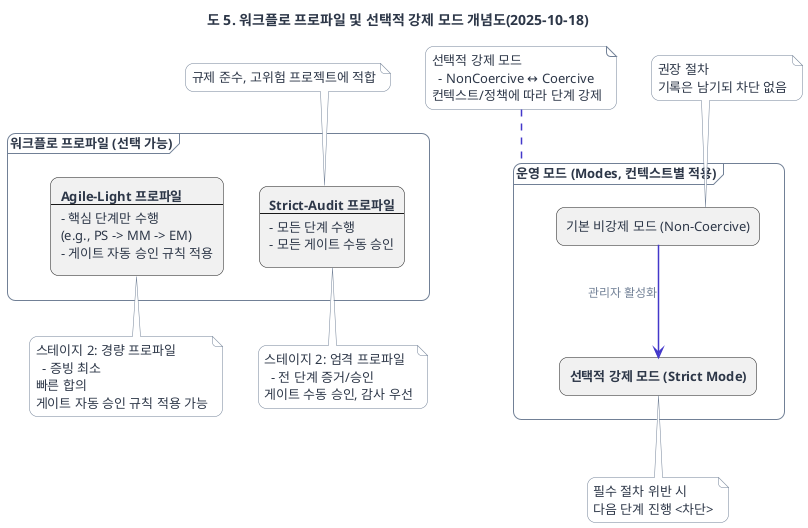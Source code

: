 @startuml

title 도 5. 워크플로 프로파일 및 선택적 강제 모드 개념도(2025-10-18)

'================================================================
' Worflogy.com Website Theme for PlantUML
'================================================================

'// 1. 전역 스타일 (Global Style & Fonts) //
skinparam backgroundColor #ffffff
skinparam defaultFontName "Pretendard"
skinparam defaultFontSize 13
skinparam defaultFontColor #2D3748
skinparam shadowing false
skinparam roundCorner 16

'// 2. 화살표 및 연결선 스타일 (Arrow & Connector Style) //
skinparam ArrowColor #718096
skinparam ArrowThickness 1.5
skinparam ArrowFontColor #718096
skinparam ArrowFontSize 12
skinparam linetype ortho

'// 3. 기본 요소 스타일 (Standard Elements Style) //
skinparam card {
  BackgroundColor #ffffff
  BorderColor #718096
}
skinparam note {
  BackgroundColor #ffffff
  BorderColor #718096
  FontColor #2D3748
}
skinparam component {
  BackgroundColor #ffffff
  BorderColor #718096
}
skinparam package {
  BackgroundColor #ffffff
  BorderColor #718096
}
skinparam database {
  BackgroundColor #ffffff
  BorderColor #718096
}
' [추가] 파티션(Partition) 스타일 정의
skinparam partition {
  BackgroundColor #F4F6F8 ' 웹사이트의 연한 배경색으로 구분감 부여
  BorderColor #718096
  FontColor #2D3748
}

'// 4. 강조 요소 스타일 (Accent Elements Style) //
skinparam actor {
  BackgroundColor #4338CA
  BorderColor #4338CA
  FontColor #ffffff
}
skinparam participant {
  BackgroundColor #4338CA
  BorderColor #4338CA
  FontColor #ffffff
}
skinparam usecase {
  BackgroundColor #ffffff
  BorderColor #4338CA
  ArrowColor #4338CA
}
skinparam activity {
  BackgroundColor #ffffff
  BorderColor #4338CA
  FontColor #2D3748
}

'// 5. 클래스 다이어그램 스타일 (Class Diagram Style) //
skinparam class {
  BackgroundColor #ffffff
  BorderColor #718096 ' [수정] 테두리 색상 변경
  HeaderBackgroundColor #4338CA
  FontColor #ffffff
  AttributeFontColor #2D3748
  AttributeFontSize 12
}

'================================================================

' Layout: Place frames side-by-side for clarity
frame "워크플로 프로파일 (선택 가능)" as Profiles {
  rectangle "<b>Agile-Light 프로파일</b>\n--\n- 핵심 단계만 수행\n(e.g., PS -> MM -> EM)\n- 게이트 자동 승인 규칙 적용" as Agile
  rectangle "<b>Strict-Audit 프로파일</b>\n--\n- 모든 단계 수행\n- 모든 게이트 수동 승인" as Strict
}

frame "운영 모드 (Modes, 컨텍스트별 적용)" as Modes {
  rectangle "기본 비강제 모드 (Non-Coercive)" as NonCoercive
  rectangle "<b>선택적 강제 모드 (Strict Mode)</b>" as Coercive
}

' Position frames next to each other
Profiles -[hidden]right- Modes

' Connection within the 'Modes' frame
NonCoercive -down-> Coercive : 관리자 활성화

' Notes for context
note top of Strict
  규제 준수, 고위험 프로젝트에 적합
end note

note bottom of Coercive
  필수 절차 위반 시
  다음 단계 진행 <차단>
end note

note bottom of Agile
  스테이지 2: 경량 프로파일
    - 증빙 최소
  빠른 합의
  게이트 자동 승인 규칙 적용 가능
end note

note bottom of Strict
  스테이지 2: 엄격 프로파일
    - 전 단계 증거/승인
  게이트 수동 승인, 감사 우선
end note

note top of Modes
  선택적 강제 모드
    - NonCoercive ↔ Coercive
  컨텍스트/정책에 따라 단계 강제
end note

note top of NonCoercive
  권장 절차
  기록은 남기되 차단 없음
end note

@enduml
